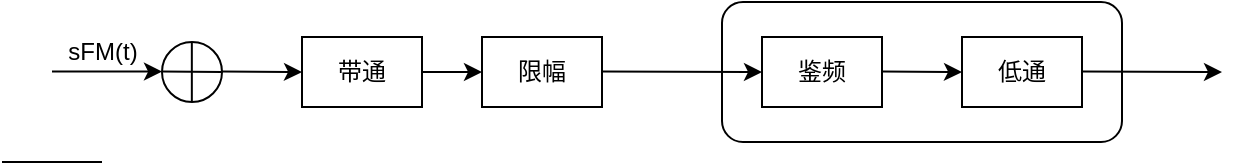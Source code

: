 <mxfile version="20.5.3" type="github"><diagram id="nOVhshuJ4uCpx4Gs5yE6" name="Page-1"><mxGraphModel dx="730" dy="352" grid="1" gridSize="10" guides="1" tooltips="1" connect="1" arrows="1" fold="1" page="1" pageScale="1" pageWidth="827" pageHeight="1169" math="0" shadow="0"><root><mxCell id="0"/><mxCell id="1" parent="0"/><mxCell id="EVBibPWMZkHrTKPAazrS-25" value="" style="rounded=1;whiteSpace=wrap;html=1;" vertex="1" parent="1"><mxGeometry x="430" y="220" width="200" height="70" as="geometry"/></mxCell><mxCell id="EVBibPWMZkHrTKPAazrS-1" value="sFM(t)" style="text;html=1;align=center;verticalAlign=middle;resizable=0;points=[];autosize=1;strokeColor=none;fillColor=none;" vertex="1" parent="1"><mxGeometry x="90" y="230" width="60" height="30" as="geometry"/></mxCell><mxCell id="EVBibPWMZkHrTKPAazrS-2" value="" style="endArrow=classic;html=1;rounded=0;" edge="1" parent="1"><mxGeometry width="50" height="50" relative="1" as="geometry"><mxPoint x="95" y="254.8" as="sourcePoint"/><mxPoint x="150" y="254.8" as="targetPoint"/></mxGeometry></mxCell><mxCell id="EVBibPWMZkHrTKPAazrS-4" value="" style="ellipse;whiteSpace=wrap;html=1;aspect=fixed;" vertex="1" parent="1"><mxGeometry x="150" y="240" width="30" height="30" as="geometry"/></mxCell><mxCell id="EVBibPWMZkHrTKPAazrS-5" value="" style="endArrow=none;html=1;rounded=0;" edge="1" parent="1"><mxGeometry width="50" height="50" relative="1" as="geometry"><mxPoint x="70" y="300" as="sourcePoint"/><mxPoint x="120" y="300" as="targetPoint"/></mxGeometry></mxCell><mxCell id="EVBibPWMZkHrTKPAazrS-6" value="" style="endArrow=none;html=1;rounded=0;entryX=1;entryY=0.5;entryDx=0;entryDy=0;" edge="1" parent="1" target="EVBibPWMZkHrTKPAazrS-4"><mxGeometry width="50" height="50" relative="1" as="geometry"><mxPoint x="150" y="254.8" as="sourcePoint"/><mxPoint x="170" y="255" as="targetPoint"/></mxGeometry></mxCell><mxCell id="EVBibPWMZkHrTKPAazrS-8" value="" style="endArrow=none;html=1;rounded=0;entryX=1;entryY=0.5;entryDx=0;entryDy=0;" edge="1" parent="1"><mxGeometry width="50" height="50" relative="1" as="geometry"><mxPoint x="164.92" y="270" as="sourcePoint"/><mxPoint x="164.92" y="240.2" as="targetPoint"/></mxGeometry></mxCell><mxCell id="EVBibPWMZkHrTKPAazrS-9" value="" style="endArrow=classic;html=1;rounded=0;entryX=0;entryY=0.5;entryDx=0;entryDy=0;" edge="1" parent="1" target="EVBibPWMZkHrTKPAazrS-10"><mxGeometry width="50" height="50" relative="1" as="geometry"><mxPoint x="180" y="254.71" as="sourcePoint"/><mxPoint x="235" y="254.71" as="targetPoint"/></mxGeometry></mxCell><mxCell id="EVBibPWMZkHrTKPAazrS-13" value="" style="edgeStyle=orthogonalEdgeStyle;rounded=0;orthogonalLoop=1;jettySize=auto;html=1;" edge="1" parent="1" source="EVBibPWMZkHrTKPAazrS-10" target="EVBibPWMZkHrTKPAazrS-12"><mxGeometry relative="1" as="geometry"/></mxCell><mxCell id="EVBibPWMZkHrTKPAazrS-10" value="带通" style="rounded=0;whiteSpace=wrap;html=1;" vertex="1" parent="1"><mxGeometry x="220" y="237.5" width="60" height="35" as="geometry"/></mxCell><mxCell id="EVBibPWMZkHrTKPAazrS-12" value="限幅" style="whiteSpace=wrap;html=1;rounded=0;" vertex="1" parent="1"><mxGeometry x="310" y="237.5" width="60" height="35" as="geometry"/></mxCell><mxCell id="EVBibPWMZkHrTKPAazrS-14" value="" style="endArrow=classic;html=1;rounded=0;entryX=0;entryY=0.5;entryDx=0;entryDy=0;" edge="1" parent="1" target="EVBibPWMZkHrTKPAazrS-15"><mxGeometry width="50" height="50" relative="1" as="geometry"><mxPoint x="370" y="254.71" as="sourcePoint"/><mxPoint x="425" y="254.71" as="targetPoint"/></mxGeometry></mxCell><mxCell id="EVBibPWMZkHrTKPAazrS-15" value="鉴频" style="rounded=0;whiteSpace=wrap;html=1;" vertex="1" parent="1"><mxGeometry x="450" y="237.5" width="60" height="35" as="geometry"/></mxCell><mxCell id="EVBibPWMZkHrTKPAazrS-21" value="" style="endArrow=classic;html=1;rounded=0;entryX=0;entryY=0.5;entryDx=0;entryDy=0;" edge="1" parent="1" target="EVBibPWMZkHrTKPAazrS-22"><mxGeometry width="50" height="50" relative="1" as="geometry"><mxPoint x="510" y="254.71" as="sourcePoint"/><mxPoint x="565" y="254.71" as="targetPoint"/></mxGeometry></mxCell><mxCell id="EVBibPWMZkHrTKPAazrS-22" value="低通" style="rounded=0;whiteSpace=wrap;html=1;" vertex="1" parent="1"><mxGeometry x="550" y="237.5" width="60" height="35" as="geometry"/></mxCell><mxCell id="EVBibPWMZkHrTKPAazrS-23" value="" style="endArrow=classic;html=1;rounded=0;" edge="1" parent="1"><mxGeometry width="50" height="50" relative="1" as="geometry"><mxPoint x="610" y="254.71" as="sourcePoint"/><mxPoint x="680" y="255" as="targetPoint"/></mxGeometry></mxCell></root></mxGraphModel></diagram></mxfile>